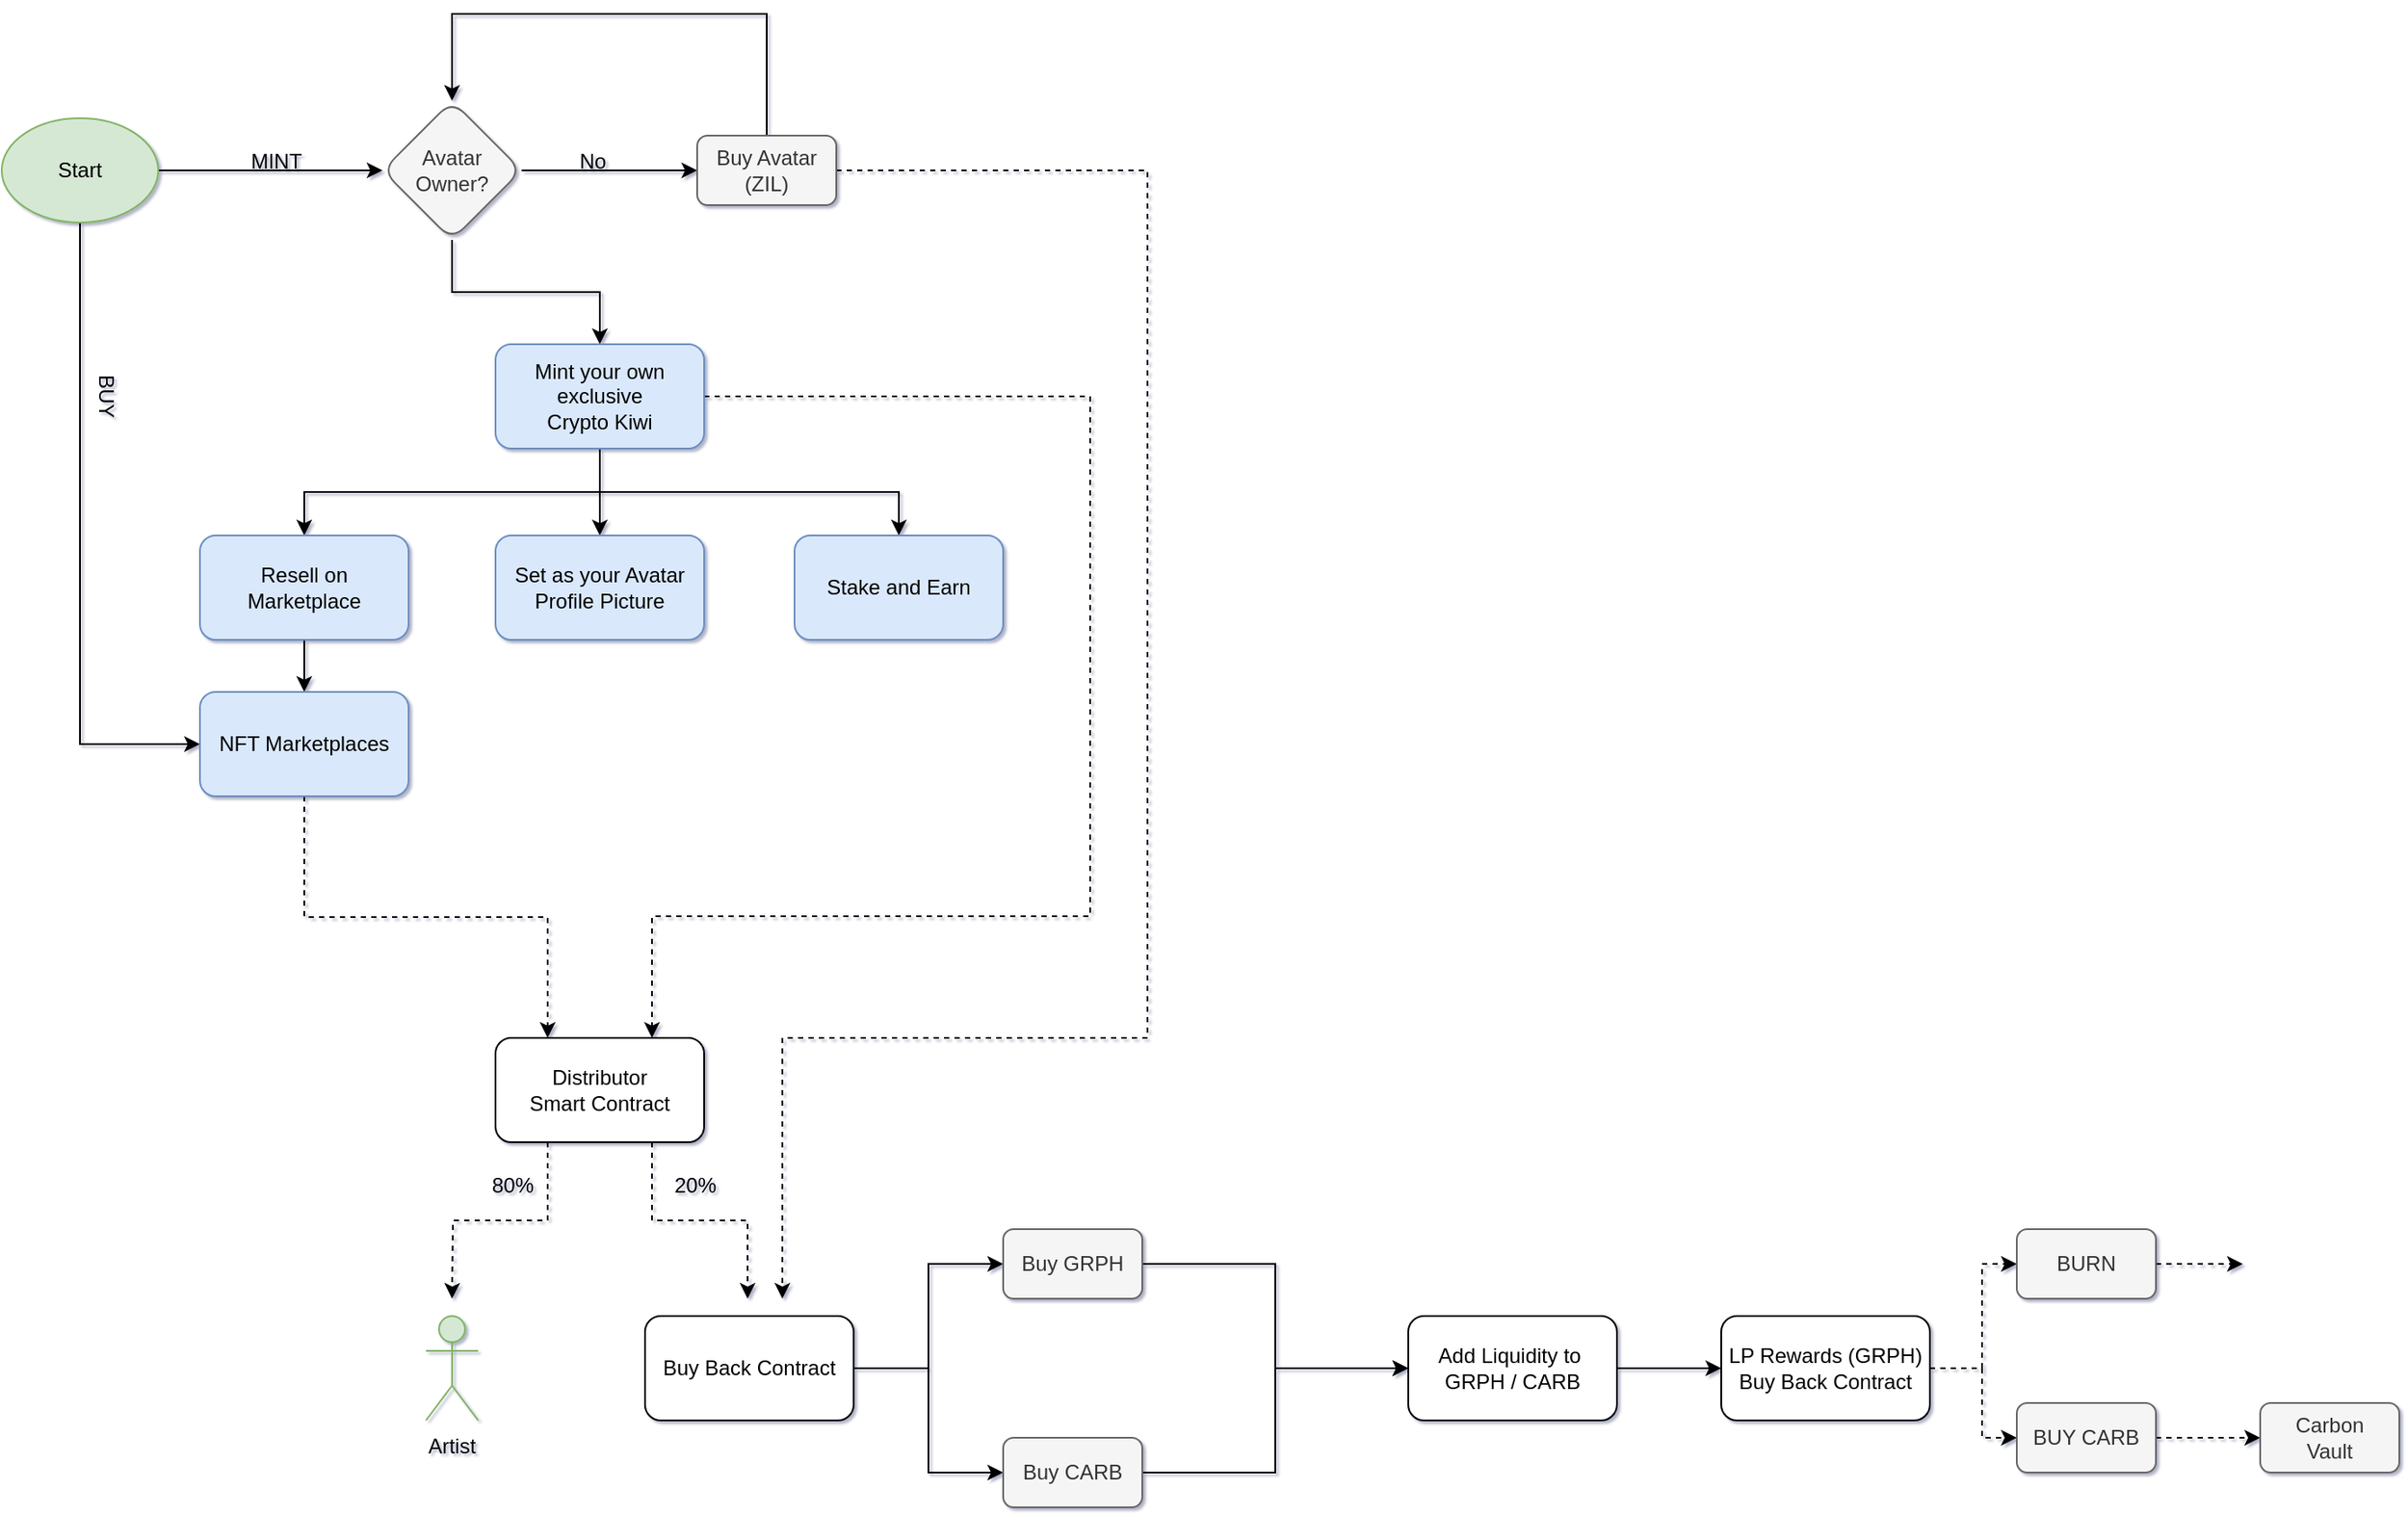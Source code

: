 <mxfile version="17.1.3" type="github">
  <diagram id="_UXg3EZRKqw_mdlAzJet" name="Page-1">
    <mxGraphModel dx="1233" dy="2281" grid="1" gridSize="10" guides="1" tooltips="1" connect="1" arrows="1" fold="1" page="1" pageScale="1" pageWidth="827" pageHeight="1169" background="none" math="0" shadow="1">
      <root>
        <mxCell id="0" />
        <mxCell id="1" parent="0" />
        <mxCell id="QuIaBzUg3UuywY2mTjsj-6" style="edgeStyle=orthogonalEdgeStyle;rounded=0;orthogonalLoop=1;jettySize=auto;html=1;exitX=1;exitY=0.5;exitDx=0;exitDy=0;entryX=0;entryY=0.5;entryDx=0;entryDy=0;" parent="1" source="QuIaBzUg3UuywY2mTjsj-1" target="QuIaBzUg3UuywY2mTjsj-2" edge="1">
          <mxGeometry relative="1" as="geometry" />
        </mxCell>
        <mxCell id="QuIaBzUg3UuywY2mTjsj-10" style="edgeStyle=orthogonalEdgeStyle;rounded=0;orthogonalLoop=1;jettySize=auto;html=1;exitX=0.5;exitY=1;exitDx=0;exitDy=0;entryX=0.5;entryY=0;entryDx=0;entryDy=0;" parent="1" source="QuIaBzUg3UuywY2mTjsj-1" target="QuIaBzUg3UuywY2mTjsj-9" edge="1">
          <mxGeometry relative="1" as="geometry" />
        </mxCell>
        <mxCell id="QuIaBzUg3UuywY2mTjsj-1" value="Avatar Owner?" style="rhombus;whiteSpace=wrap;html=1;rounded=1;fillColor=#f5f5f5;fontColor=#333333;strokeColor=#666666;" parent="1" vertex="1">
          <mxGeometry x="320" y="-819" width="80" height="80" as="geometry" />
        </mxCell>
        <mxCell id="QuIaBzUg3UuywY2mTjsj-3" style="edgeStyle=orthogonalEdgeStyle;rounded=0;orthogonalLoop=1;jettySize=auto;html=1;exitX=0.5;exitY=0;exitDx=0;exitDy=0;entryX=0.5;entryY=0;entryDx=0;entryDy=0;" parent="1" source="QuIaBzUg3UuywY2mTjsj-2" target="QuIaBzUg3UuywY2mTjsj-1" edge="1">
          <mxGeometry relative="1" as="geometry">
            <Array as="points">
              <mxPoint x="541" y="-869" />
              <mxPoint x="360" y="-869" />
            </Array>
          </mxGeometry>
        </mxCell>
        <mxCell id="DvRZ_qd-T-oQcot5lkGF-11" style="edgeStyle=orthogonalEdgeStyle;rounded=0;orthogonalLoop=1;jettySize=auto;html=1;exitX=1;exitY=0.5;exitDx=0;exitDy=0;dashed=1;" edge="1" parent="1" source="QuIaBzUg3UuywY2mTjsj-2">
          <mxGeometry relative="1" as="geometry">
            <mxPoint x="550" y="-130" as="targetPoint" />
            <Array as="points">
              <mxPoint x="760" y="-779" />
              <mxPoint x="760" y="-280" />
              <mxPoint x="550" y="-280" />
            </Array>
          </mxGeometry>
        </mxCell>
        <mxCell id="QuIaBzUg3UuywY2mTjsj-2" value="Buy Avatar&lt;br&gt;(ZIL)" style="rounded=1;whiteSpace=wrap;html=1;glass=0;fillColor=#f5f5f5;fontColor=#333333;strokeColor=#666666;" parent="1" vertex="1">
          <mxGeometry x="501" y="-799" width="80" height="40" as="geometry" />
        </mxCell>
        <mxCell id="QuIaBzUg3UuywY2mTjsj-5" style="edgeStyle=orthogonalEdgeStyle;rounded=0;orthogonalLoop=1;jettySize=auto;html=1;exitX=1;exitY=0.5;exitDx=0;exitDy=0;entryX=0;entryY=0.5;entryDx=0;entryDy=0;" parent="1" source="QuIaBzUg3UuywY2mTjsj-4" target="QuIaBzUg3UuywY2mTjsj-1" edge="1">
          <mxGeometry relative="1" as="geometry" />
        </mxCell>
        <mxCell id="QuIaBzUg3UuywY2mTjsj-16" style="edgeStyle=orthogonalEdgeStyle;rounded=0;orthogonalLoop=1;jettySize=auto;html=1;exitX=0.5;exitY=1;exitDx=0;exitDy=0;entryX=0;entryY=0.5;entryDx=0;entryDy=0;" parent="1" source="QuIaBzUg3UuywY2mTjsj-4" target="QuIaBzUg3UuywY2mTjsj-15" edge="1">
          <mxGeometry relative="1" as="geometry" />
        </mxCell>
        <mxCell id="QuIaBzUg3UuywY2mTjsj-4" value="Start" style="ellipse;whiteSpace=wrap;html=1;fillColor=#d5e8d4;strokeColor=#82b366;" parent="1" vertex="1">
          <mxGeometry x="101" y="-809" width="90" height="60" as="geometry" />
        </mxCell>
        <mxCell id="QuIaBzUg3UuywY2mTjsj-8" value="No" style="text;html=1;strokeColor=none;fillColor=none;align=center;verticalAlign=middle;whiteSpace=wrap;rounded=0;labelBackgroundColor=none;" parent="1" vertex="1">
          <mxGeometry x="411" y="-799" width="60" height="30" as="geometry" />
        </mxCell>
        <mxCell id="QuIaBzUg3UuywY2mTjsj-13" style="edgeStyle=orthogonalEdgeStyle;rounded=0;orthogonalLoop=1;jettySize=auto;html=1;exitX=0.5;exitY=1;exitDx=0;exitDy=0;entryX=0.5;entryY=0;entryDx=0;entryDy=0;" parent="1" source="QuIaBzUg3UuywY2mTjsj-9" target="QuIaBzUg3UuywY2mTjsj-11" edge="1">
          <mxGeometry relative="1" as="geometry" />
        </mxCell>
        <mxCell id="QuIaBzUg3UuywY2mTjsj-14" style="edgeStyle=orthogonalEdgeStyle;rounded=0;orthogonalLoop=1;jettySize=auto;html=1;exitX=0.5;exitY=1;exitDx=0;exitDy=0;" parent="1" source="QuIaBzUg3UuywY2mTjsj-9" target="QuIaBzUg3UuywY2mTjsj-12" edge="1">
          <mxGeometry relative="1" as="geometry" />
        </mxCell>
        <mxCell id="P2rms_dfz8YpYbSldkzk-2" style="edgeStyle=orthogonalEdgeStyle;rounded=0;orthogonalLoop=1;jettySize=auto;html=1;exitX=0.5;exitY=1;exitDx=0;exitDy=0;entryX=0.5;entryY=0;entryDx=0;entryDy=0;" parent="1" source="QuIaBzUg3UuywY2mTjsj-9" target="P2rms_dfz8YpYbSldkzk-1" edge="1">
          <mxGeometry relative="1" as="geometry" />
        </mxCell>
        <mxCell id="WOP9kb_ligrmdYlrK7DN-2" style="edgeStyle=orthogonalEdgeStyle;rounded=0;orthogonalLoop=1;jettySize=auto;html=1;exitX=1;exitY=0.5;exitDx=0;exitDy=0;entryX=0.75;entryY=0;entryDx=0;entryDy=0;dashed=1;" parent="1" source="QuIaBzUg3UuywY2mTjsj-9" target="WOP9kb_ligrmdYlrK7DN-1" edge="1">
          <mxGeometry relative="1" as="geometry">
            <Array as="points">
              <mxPoint x="727" y="-649" />
              <mxPoint x="727" y="-350" />
              <mxPoint x="475" y="-350" />
            </Array>
          </mxGeometry>
        </mxCell>
        <mxCell id="QuIaBzUg3UuywY2mTjsj-9" value="Mint your own exclusive&lt;br&gt;Crypto Kiwi" style="rounded=1;whiteSpace=wrap;html=1;verticalAlign=middle;fillColor=#dae8fc;strokeColor=#6c8ebf;" parent="1" vertex="1">
          <mxGeometry x="385" y="-679" width="120" height="60" as="geometry" />
        </mxCell>
        <mxCell id="QuIaBzUg3UuywY2mTjsj-17" style="edgeStyle=orthogonalEdgeStyle;rounded=0;orthogonalLoop=1;jettySize=auto;html=1;exitX=0.5;exitY=1;exitDx=0;exitDy=0;entryX=0.5;entryY=0;entryDx=0;entryDy=0;" parent="1" source="QuIaBzUg3UuywY2mTjsj-11" target="QuIaBzUg3UuywY2mTjsj-15" edge="1">
          <mxGeometry relative="1" as="geometry" />
        </mxCell>
        <mxCell id="QuIaBzUg3UuywY2mTjsj-11" value="Resell on Marketplace" style="rounded=1;whiteSpace=wrap;html=1;verticalAlign=middle;fillColor=#dae8fc;strokeColor=#6c8ebf;" parent="1" vertex="1">
          <mxGeometry x="215" y="-569" width="120" height="60" as="geometry" />
        </mxCell>
        <mxCell id="QuIaBzUg3UuywY2mTjsj-12" value="Set as your Avatar Profile Picture" style="rounded=1;whiteSpace=wrap;html=1;verticalAlign=middle;fillColor=#dae8fc;strokeColor=#6c8ebf;" parent="1" vertex="1">
          <mxGeometry x="385" y="-569" width="120" height="60" as="geometry" />
        </mxCell>
        <mxCell id="WOP9kb_ligrmdYlrK7DN-3" style="edgeStyle=orthogonalEdgeStyle;rounded=0;orthogonalLoop=1;jettySize=auto;html=1;exitX=0.5;exitY=1;exitDx=0;exitDy=0;entryX=0.25;entryY=0;entryDx=0;entryDy=0;dashed=1;" parent="1" source="QuIaBzUg3UuywY2mTjsj-15" target="WOP9kb_ligrmdYlrK7DN-1" edge="1">
          <mxGeometry relative="1" as="geometry" />
        </mxCell>
        <mxCell id="QuIaBzUg3UuywY2mTjsj-15" value="NFT Marketplaces" style="rounded=1;whiteSpace=wrap;html=1;verticalAlign=middle;fillColor=#dae8fc;strokeColor=#6c8ebf;" parent="1" vertex="1">
          <mxGeometry x="215" y="-479" width="120" height="60" as="geometry" />
        </mxCell>
        <mxCell id="QuIaBzUg3UuywY2mTjsj-18" value="MINT" style="text;html=1;strokeColor=none;fillColor=none;align=center;verticalAlign=middle;whiteSpace=wrap;rounded=0;labelBackgroundColor=none;" parent="1" vertex="1">
          <mxGeometry x="229" y="-799" width="60" height="30" as="geometry" />
        </mxCell>
        <mxCell id="QuIaBzUg3UuywY2mTjsj-20" value="BUY" style="text;html=1;strokeColor=none;fillColor=none;align=center;verticalAlign=middle;whiteSpace=wrap;rounded=0;labelBackgroundColor=none;rotation=90;" parent="1" vertex="1">
          <mxGeometry x="131" y="-664" width="60" height="30" as="geometry" />
        </mxCell>
        <mxCell id="P2rms_dfz8YpYbSldkzk-1" value="Stake and Earn" style="rounded=1;whiteSpace=wrap;html=1;verticalAlign=middle;fillColor=#dae8fc;strokeColor=#6c8ebf;" parent="1" vertex="1">
          <mxGeometry x="557" y="-569" width="120" height="60" as="geometry" />
        </mxCell>
        <mxCell id="WOP9kb_ligrmdYlrK7DN-12" style="edgeStyle=orthogonalEdgeStyle;rounded=0;orthogonalLoop=1;jettySize=auto;html=1;exitX=0.25;exitY=1;exitDx=0;exitDy=0;dashed=1;" parent="1" source="WOP9kb_ligrmdYlrK7DN-1" edge="1">
          <mxGeometry relative="1" as="geometry">
            <mxPoint x="360" y="-130" as="targetPoint" />
          </mxGeometry>
        </mxCell>
        <mxCell id="WOP9kb_ligrmdYlrK7DN-13" style="edgeStyle=orthogonalEdgeStyle;rounded=0;orthogonalLoop=1;jettySize=auto;html=1;exitX=0.75;exitY=1;exitDx=0;exitDy=0;dashed=1;" parent="1" source="WOP9kb_ligrmdYlrK7DN-1" edge="1">
          <mxGeometry relative="1" as="geometry">
            <mxPoint x="530" y="-130" as="targetPoint" />
            <Array as="points">
              <mxPoint x="475" y="-175" />
              <mxPoint x="530" y="-175" />
              <mxPoint x="530" y="-130" />
            </Array>
          </mxGeometry>
        </mxCell>
        <mxCell id="WOP9kb_ligrmdYlrK7DN-1" value="Distributor&lt;br&gt;Smart Contract" style="rounded=1;whiteSpace=wrap;html=1;" parent="1" vertex="1">
          <mxGeometry x="385" y="-280" width="120" height="60" as="geometry" />
        </mxCell>
        <mxCell id="WOP9kb_ligrmdYlrK7DN-5" value="" style="shape=umlActor;verticalLabelPosition=bottom;verticalAlign=top;html=1;outlineConnect=0;fillColor=#d5e8d4;strokeColor=#82b366;" parent="1" vertex="1">
          <mxGeometry x="345" y="-120" width="30" height="60" as="geometry" />
        </mxCell>
        <mxCell id="WOP9kb_ligrmdYlrK7DN-11" value="Artist" style="text;html=1;strokeColor=none;fillColor=none;align=center;verticalAlign=middle;whiteSpace=wrap;rounded=0;" parent="1" vertex="1">
          <mxGeometry x="295" y="-60" width="130" height="30" as="geometry" />
        </mxCell>
        <mxCell id="wmCtC2Es6M8M48og_Hy1-7" style="edgeStyle=orthogonalEdgeStyle;rounded=0;orthogonalLoop=1;jettySize=auto;html=1;exitX=1;exitY=0.5;exitDx=0;exitDy=0;entryX=0;entryY=0.5;entryDx=0;entryDy=0;" parent="1" source="wmCtC2Es6M8M48og_Hy1-2" target="wmCtC2Es6M8M48og_Hy1-5" edge="1">
          <mxGeometry relative="1" as="geometry" />
        </mxCell>
        <mxCell id="wmCtC2Es6M8M48og_Hy1-8" style="edgeStyle=orthogonalEdgeStyle;rounded=0;orthogonalLoop=1;jettySize=auto;html=1;exitX=1;exitY=0.5;exitDx=0;exitDy=0;entryX=0;entryY=0.5;entryDx=0;entryDy=0;" parent="1" source="wmCtC2Es6M8M48og_Hy1-2" target="wmCtC2Es6M8M48og_Hy1-6" edge="1">
          <mxGeometry relative="1" as="geometry" />
        </mxCell>
        <mxCell id="wmCtC2Es6M8M48og_Hy1-2" value="Buy Back Contract" style="rounded=1;whiteSpace=wrap;html=1;" parent="1" vertex="1">
          <mxGeometry x="471" y="-120" width="120" height="60" as="geometry" />
        </mxCell>
        <mxCell id="wmCtC2Es6M8M48og_Hy1-3" value="80%" style="text;html=1;strokeColor=none;fillColor=none;align=center;verticalAlign=middle;whiteSpace=wrap;rounded=0;labelBackgroundColor=none;" parent="1" vertex="1">
          <mxGeometry x="365" y="-210" width="60" height="30" as="geometry" />
        </mxCell>
        <mxCell id="wmCtC2Es6M8M48og_Hy1-4" value="20%" style="text;html=1;strokeColor=none;fillColor=none;align=center;verticalAlign=middle;whiteSpace=wrap;rounded=0;labelBackgroundColor=none;" parent="1" vertex="1">
          <mxGeometry x="470" y="-210" width="60" height="30" as="geometry" />
        </mxCell>
        <mxCell id="wmCtC2Es6M8M48og_Hy1-10" style="edgeStyle=orthogonalEdgeStyle;rounded=0;orthogonalLoop=1;jettySize=auto;html=1;exitX=1;exitY=0.5;exitDx=0;exitDy=0;entryX=0;entryY=0.5;entryDx=0;entryDy=0;" parent="1" source="wmCtC2Es6M8M48og_Hy1-5" target="wmCtC2Es6M8M48og_Hy1-9" edge="1">
          <mxGeometry relative="1" as="geometry" />
        </mxCell>
        <mxCell id="wmCtC2Es6M8M48og_Hy1-5" value="Buy GRPH" style="rounded=1;whiteSpace=wrap;html=1;glass=0;fillColor=#f5f5f5;fontColor=#333333;strokeColor=#666666;" parent="1" vertex="1">
          <mxGeometry x="677" y="-170" width="80" height="40" as="geometry" />
        </mxCell>
        <mxCell id="wmCtC2Es6M8M48og_Hy1-11" value="" style="edgeStyle=orthogonalEdgeStyle;rounded=0;orthogonalLoop=1;jettySize=auto;html=1;entryX=0;entryY=0.5;entryDx=0;entryDy=0;" parent="1" source="wmCtC2Es6M8M48og_Hy1-6" target="wmCtC2Es6M8M48og_Hy1-9" edge="1">
          <mxGeometry relative="1" as="geometry" />
        </mxCell>
        <mxCell id="wmCtC2Es6M8M48og_Hy1-6" value="Buy CARB" style="rounded=1;whiteSpace=wrap;html=1;glass=0;fillColor=#f5f5f5;fontColor=#333333;strokeColor=#666666;" parent="1" vertex="1">
          <mxGeometry x="677" y="-50" width="80" height="40" as="geometry" />
        </mxCell>
        <mxCell id="DvRZ_qd-T-oQcot5lkGF-2" style="edgeStyle=orthogonalEdgeStyle;rounded=0;orthogonalLoop=1;jettySize=auto;html=1;exitX=1;exitY=0.5;exitDx=0;exitDy=0;entryX=0;entryY=0.5;entryDx=0;entryDy=0;" edge="1" parent="1" source="wmCtC2Es6M8M48og_Hy1-9" target="DvRZ_qd-T-oQcot5lkGF-1">
          <mxGeometry relative="1" as="geometry" />
        </mxCell>
        <mxCell id="wmCtC2Es6M8M48og_Hy1-9" value="Add Liquidity to&amp;nbsp;&lt;br&gt;GRPH / CARB" style="rounded=1;whiteSpace=wrap;html=1;" parent="1" vertex="1">
          <mxGeometry x="910" y="-120" width="120" height="60" as="geometry" />
        </mxCell>
        <mxCell id="DvRZ_qd-T-oQcot5lkGF-10" style="edgeStyle=orthogonalEdgeStyle;rounded=0;orthogonalLoop=1;jettySize=auto;html=1;exitX=1;exitY=0.5;exitDx=0;exitDy=0;entryX=0;entryY=0.5;entryDx=0;entryDy=0;dashed=1;" edge="1" parent="1" source="DvRZ_qd-T-oQcot5lkGF-1" target="DvRZ_qd-T-oQcot5lkGF-8">
          <mxGeometry relative="1" as="geometry">
            <Array as="points">
              <mxPoint x="1240" y="-90" />
              <mxPoint x="1240" y="-50" />
            </Array>
          </mxGeometry>
        </mxCell>
        <mxCell id="DvRZ_qd-T-oQcot5lkGF-1" value="LP Rewards (GRPH)&lt;br&gt;Buy Back Contract" style="rounded=1;whiteSpace=wrap;html=1;" vertex="1" parent="1">
          <mxGeometry x="1090" y="-120" width="120" height="60" as="geometry" />
        </mxCell>
        <mxCell id="DvRZ_qd-T-oQcot5lkGF-3" style="edgeStyle=orthogonalEdgeStyle;rounded=0;orthogonalLoop=1;jettySize=auto;html=1;exitX=1;exitY=0.5;exitDx=0;exitDy=0;entryX=0;entryY=0.5;entryDx=0;entryDy=0;dashed=1;" edge="1" parent="1">
          <mxGeometry relative="1" as="geometry">
            <mxPoint x="1210" y="-90" as="sourcePoint" />
            <mxPoint x="1260" y="-150" as="targetPoint" />
            <Array as="points">
              <mxPoint x="1240" y="-90" />
              <mxPoint x="1240" y="-150" />
            </Array>
          </mxGeometry>
        </mxCell>
        <mxCell id="DvRZ_qd-T-oQcot5lkGF-4" style="edgeStyle=orthogonalEdgeStyle;rounded=0;orthogonalLoop=1;jettySize=auto;html=1;exitX=1;exitY=0.5;exitDx=0;exitDy=0;dashed=1;entryX=0;entryY=0.5;entryDx=0;entryDy=0;" edge="1" parent="1" source="DvRZ_qd-T-oQcot5lkGF-8" target="DvRZ_qd-T-oQcot5lkGF-9">
          <mxGeometry relative="1" as="geometry">
            <mxPoint x="1380" y="-30" as="sourcePoint" />
            <mxPoint x="1370" y="-50" as="targetPoint" />
          </mxGeometry>
        </mxCell>
        <mxCell id="DvRZ_qd-T-oQcot5lkGF-5" style="edgeStyle=orthogonalEdgeStyle;rounded=0;orthogonalLoop=1;jettySize=auto;html=1;exitX=1;exitY=0.5;exitDx=0;exitDy=0;dashed=1;" edge="1" parent="1" source="DvRZ_qd-T-oQcot5lkGF-7">
          <mxGeometry relative="1" as="geometry">
            <mxPoint x="1380" y="-150" as="sourcePoint" />
            <mxPoint x="1390" y="-150" as="targetPoint" />
          </mxGeometry>
        </mxCell>
        <mxCell id="DvRZ_qd-T-oQcot5lkGF-6" value="" style="shape=image;html=1;verticalAlign=top;verticalLabelPosition=bottom;labelBackgroundColor=#ffffff;imageAspect=0;aspect=fixed;image=https://cdn4.iconfinder.com/data/icons/christmas-2434/128/Artboard_42-128.png" vertex="1" parent="1">
          <mxGeometry x="1390" y="-200" width="80" height="80" as="geometry" />
        </mxCell>
        <mxCell id="DvRZ_qd-T-oQcot5lkGF-7" value="BURN" style="rounded=1;whiteSpace=wrap;html=1;glass=0;fillColor=#f5f5f5;fontColor=#333333;strokeColor=#666666;" vertex="1" parent="1">
          <mxGeometry x="1260" y="-170" width="80" height="40" as="geometry" />
        </mxCell>
        <mxCell id="DvRZ_qd-T-oQcot5lkGF-8" value="BUY CARB" style="rounded=1;whiteSpace=wrap;html=1;glass=0;fillColor=#f5f5f5;fontColor=#333333;strokeColor=#666666;" vertex="1" parent="1">
          <mxGeometry x="1260" y="-70" width="80" height="40" as="geometry" />
        </mxCell>
        <mxCell id="DvRZ_qd-T-oQcot5lkGF-9" value="Carbon&lt;br&gt;Vault" style="rounded=1;whiteSpace=wrap;html=1;glass=0;fillColor=#f5f5f5;fontColor=#333333;strokeColor=#666666;" vertex="1" parent="1">
          <mxGeometry x="1400" y="-70" width="80" height="40" as="geometry" />
        </mxCell>
      </root>
    </mxGraphModel>
  </diagram>
</mxfile>
